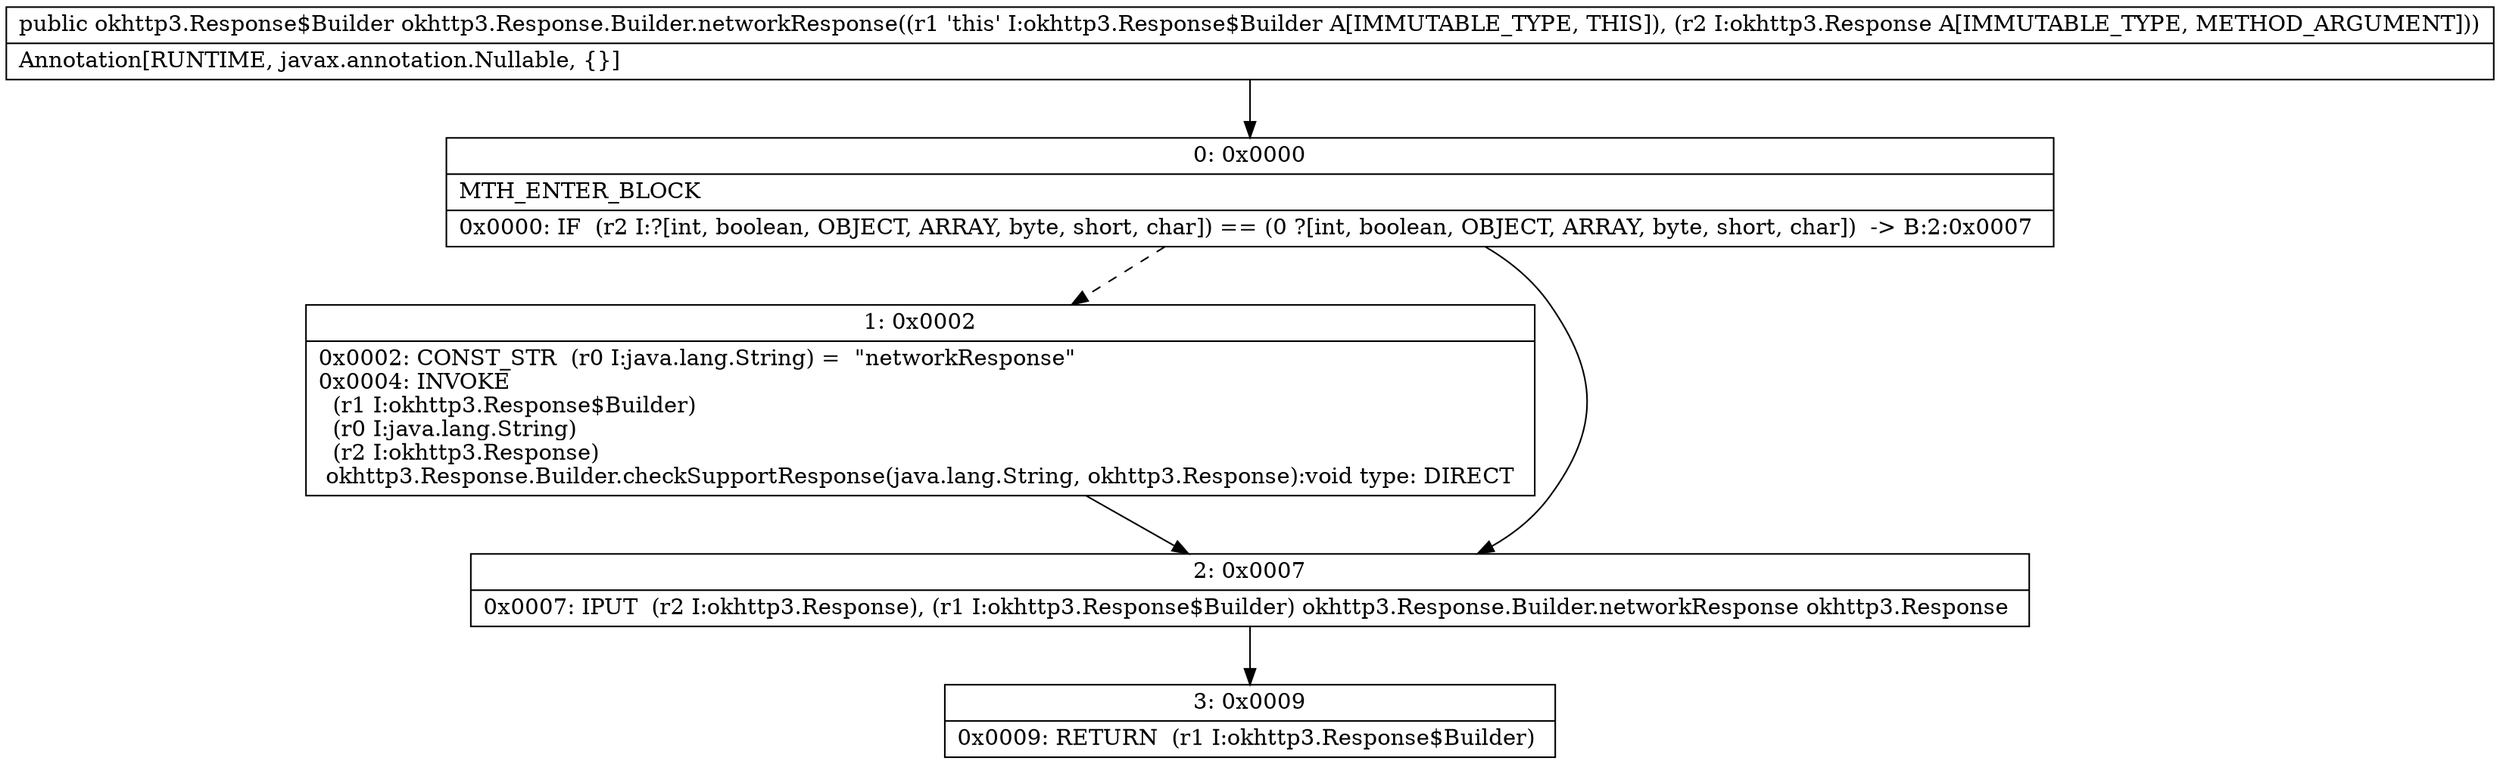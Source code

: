 digraph "CFG forokhttp3.Response.Builder.networkResponse(Lokhttp3\/Response;)Lokhttp3\/Response$Builder;" {
Node_0 [shape=record,label="{0\:\ 0x0000|MTH_ENTER_BLOCK\l|0x0000: IF  (r2 I:?[int, boolean, OBJECT, ARRAY, byte, short, char]) == (0 ?[int, boolean, OBJECT, ARRAY, byte, short, char])  \-\> B:2:0x0007 \l}"];
Node_1 [shape=record,label="{1\:\ 0x0002|0x0002: CONST_STR  (r0 I:java.lang.String) =  \"networkResponse\" \l0x0004: INVOKE  \l  (r1 I:okhttp3.Response$Builder)\l  (r0 I:java.lang.String)\l  (r2 I:okhttp3.Response)\l okhttp3.Response.Builder.checkSupportResponse(java.lang.String, okhttp3.Response):void type: DIRECT \l}"];
Node_2 [shape=record,label="{2\:\ 0x0007|0x0007: IPUT  (r2 I:okhttp3.Response), (r1 I:okhttp3.Response$Builder) okhttp3.Response.Builder.networkResponse okhttp3.Response \l}"];
Node_3 [shape=record,label="{3\:\ 0x0009|0x0009: RETURN  (r1 I:okhttp3.Response$Builder) \l}"];
MethodNode[shape=record,label="{public okhttp3.Response$Builder okhttp3.Response.Builder.networkResponse((r1 'this' I:okhttp3.Response$Builder A[IMMUTABLE_TYPE, THIS]), (r2 I:okhttp3.Response A[IMMUTABLE_TYPE, METHOD_ARGUMENT]))  | Annotation[RUNTIME, javax.annotation.Nullable, \{\}]\l}"];
MethodNode -> Node_0;
Node_0 -> Node_1[style=dashed];
Node_0 -> Node_2;
Node_1 -> Node_2;
Node_2 -> Node_3;
}

